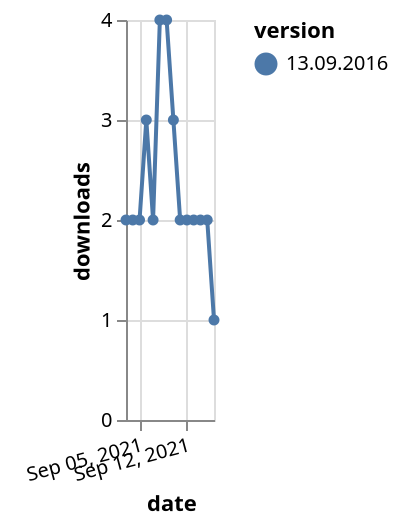 {"$schema": "https://vega.github.io/schema/vega-lite/v5.json", "description": "A simple bar chart with embedded data.", "data": {"values": [{"date": "2021-09-03", "total": 2830, "delta": 2, "version": "13.09.2016"}, {"date": "2021-09-04", "total": 2832, "delta": 2, "version": "13.09.2016"}, {"date": "2021-09-05", "total": 2834, "delta": 2, "version": "13.09.2016"}, {"date": "2021-09-06", "total": 2837, "delta": 3, "version": "13.09.2016"}, {"date": "2021-09-07", "total": 2839, "delta": 2, "version": "13.09.2016"}, {"date": "2021-09-08", "total": 2843, "delta": 4, "version": "13.09.2016"}, {"date": "2021-09-09", "total": 2847, "delta": 4, "version": "13.09.2016"}, {"date": "2021-09-10", "total": 2850, "delta": 3, "version": "13.09.2016"}, {"date": "2021-09-11", "total": 2852, "delta": 2, "version": "13.09.2016"}, {"date": "2021-09-12", "total": 2854, "delta": 2, "version": "13.09.2016"}, {"date": "2021-09-13", "total": 2856, "delta": 2, "version": "13.09.2016"}, {"date": "2021-09-14", "total": 2858, "delta": 2, "version": "13.09.2016"}, {"date": "2021-09-15", "total": 2860, "delta": 2, "version": "13.09.2016"}, {"date": "2021-09-16", "total": 2861, "delta": 1, "version": "13.09.2016"}]}, "width": "container", "mark": {"type": "line", "point": {"filled": true}}, "encoding": {"x": {"field": "date", "type": "temporal", "timeUnit": "yearmonthdate", "title": "date", "axis": {"labelAngle": -15}}, "y": {"field": "delta", "type": "quantitative", "title": "downloads"}, "color": {"field": "version", "type": "nominal"}, "tooltip": {"field": "delta"}}}
